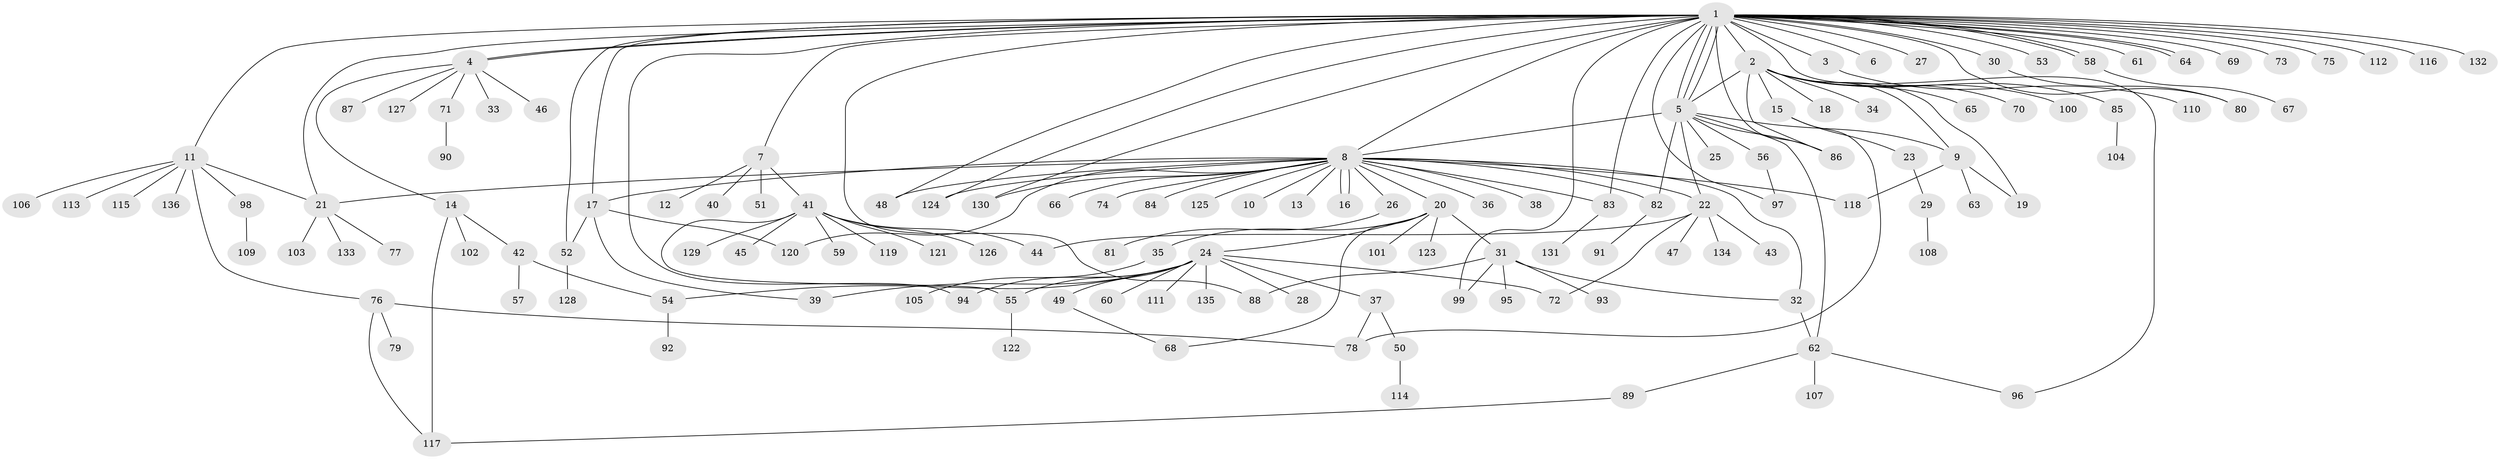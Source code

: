 // Generated by graph-tools (version 1.1) at 2025/48/03/09/25 04:48:51]
// undirected, 136 vertices, 177 edges
graph export_dot {
graph [start="1"]
  node [color=gray90,style=filled];
  1;
  2;
  3;
  4;
  5;
  6;
  7;
  8;
  9;
  10;
  11;
  12;
  13;
  14;
  15;
  16;
  17;
  18;
  19;
  20;
  21;
  22;
  23;
  24;
  25;
  26;
  27;
  28;
  29;
  30;
  31;
  32;
  33;
  34;
  35;
  36;
  37;
  38;
  39;
  40;
  41;
  42;
  43;
  44;
  45;
  46;
  47;
  48;
  49;
  50;
  51;
  52;
  53;
  54;
  55;
  56;
  57;
  58;
  59;
  60;
  61;
  62;
  63;
  64;
  65;
  66;
  67;
  68;
  69;
  70;
  71;
  72;
  73;
  74;
  75;
  76;
  77;
  78;
  79;
  80;
  81;
  82;
  83;
  84;
  85;
  86;
  87;
  88;
  89;
  90;
  91;
  92;
  93;
  94;
  95;
  96;
  97;
  98;
  99;
  100;
  101;
  102;
  103;
  104;
  105;
  106;
  107;
  108;
  109;
  110;
  111;
  112;
  113;
  114;
  115;
  116;
  117;
  118;
  119;
  120;
  121;
  122;
  123;
  124;
  125;
  126;
  127;
  128;
  129;
  130;
  131;
  132;
  133;
  134;
  135;
  136;
  1 -- 2;
  1 -- 3;
  1 -- 4;
  1 -- 4;
  1 -- 5;
  1 -- 5;
  1 -- 5;
  1 -- 6;
  1 -- 7;
  1 -- 8;
  1 -- 11;
  1 -- 17;
  1 -- 21;
  1 -- 27;
  1 -- 30;
  1 -- 48;
  1 -- 52;
  1 -- 53;
  1 -- 58;
  1 -- 58;
  1 -- 61;
  1 -- 64;
  1 -- 64;
  1 -- 69;
  1 -- 73;
  1 -- 75;
  1 -- 80;
  1 -- 83;
  1 -- 86;
  1 -- 88;
  1 -- 94;
  1 -- 96;
  1 -- 97;
  1 -- 99;
  1 -- 112;
  1 -- 116;
  1 -- 124;
  1 -- 130;
  1 -- 132;
  2 -- 5;
  2 -- 9;
  2 -- 15;
  2 -- 18;
  2 -- 19;
  2 -- 34;
  2 -- 65;
  2 -- 70;
  2 -- 85;
  2 -- 86;
  2 -- 100;
  3 -- 110;
  4 -- 14;
  4 -- 33;
  4 -- 46;
  4 -- 71;
  4 -- 87;
  4 -- 127;
  5 -- 8;
  5 -- 9;
  5 -- 22;
  5 -- 25;
  5 -- 56;
  5 -- 62;
  5 -- 82;
  5 -- 86;
  7 -- 12;
  7 -- 40;
  7 -- 41;
  7 -- 51;
  8 -- 10;
  8 -- 13;
  8 -- 16;
  8 -- 16;
  8 -- 17;
  8 -- 20;
  8 -- 21;
  8 -- 22;
  8 -- 26;
  8 -- 32;
  8 -- 36;
  8 -- 38;
  8 -- 48;
  8 -- 66;
  8 -- 74;
  8 -- 82;
  8 -- 83;
  8 -- 84;
  8 -- 118;
  8 -- 120;
  8 -- 124;
  8 -- 125;
  8 -- 130;
  9 -- 19;
  9 -- 63;
  9 -- 118;
  11 -- 21;
  11 -- 76;
  11 -- 98;
  11 -- 106;
  11 -- 113;
  11 -- 115;
  11 -- 136;
  14 -- 42;
  14 -- 102;
  14 -- 117;
  15 -- 23;
  15 -- 78;
  17 -- 39;
  17 -- 52;
  17 -- 120;
  20 -- 24;
  20 -- 31;
  20 -- 35;
  20 -- 68;
  20 -- 101;
  20 -- 123;
  21 -- 77;
  21 -- 103;
  21 -- 133;
  22 -- 43;
  22 -- 44;
  22 -- 47;
  22 -- 72;
  22 -- 134;
  23 -- 29;
  24 -- 28;
  24 -- 37;
  24 -- 39;
  24 -- 49;
  24 -- 54;
  24 -- 55;
  24 -- 60;
  24 -- 72;
  24 -- 94;
  24 -- 111;
  24 -- 135;
  26 -- 81;
  29 -- 108;
  30 -- 80;
  31 -- 32;
  31 -- 88;
  31 -- 93;
  31 -- 95;
  31 -- 99;
  32 -- 62;
  35 -- 105;
  37 -- 50;
  37 -- 78;
  41 -- 44;
  41 -- 45;
  41 -- 55;
  41 -- 59;
  41 -- 119;
  41 -- 121;
  41 -- 126;
  41 -- 129;
  42 -- 54;
  42 -- 57;
  49 -- 68;
  50 -- 114;
  52 -- 128;
  54 -- 92;
  55 -- 122;
  56 -- 97;
  58 -- 67;
  62 -- 89;
  62 -- 96;
  62 -- 107;
  71 -- 90;
  76 -- 78;
  76 -- 79;
  76 -- 117;
  82 -- 91;
  83 -- 131;
  85 -- 104;
  89 -- 117;
  98 -- 109;
}
